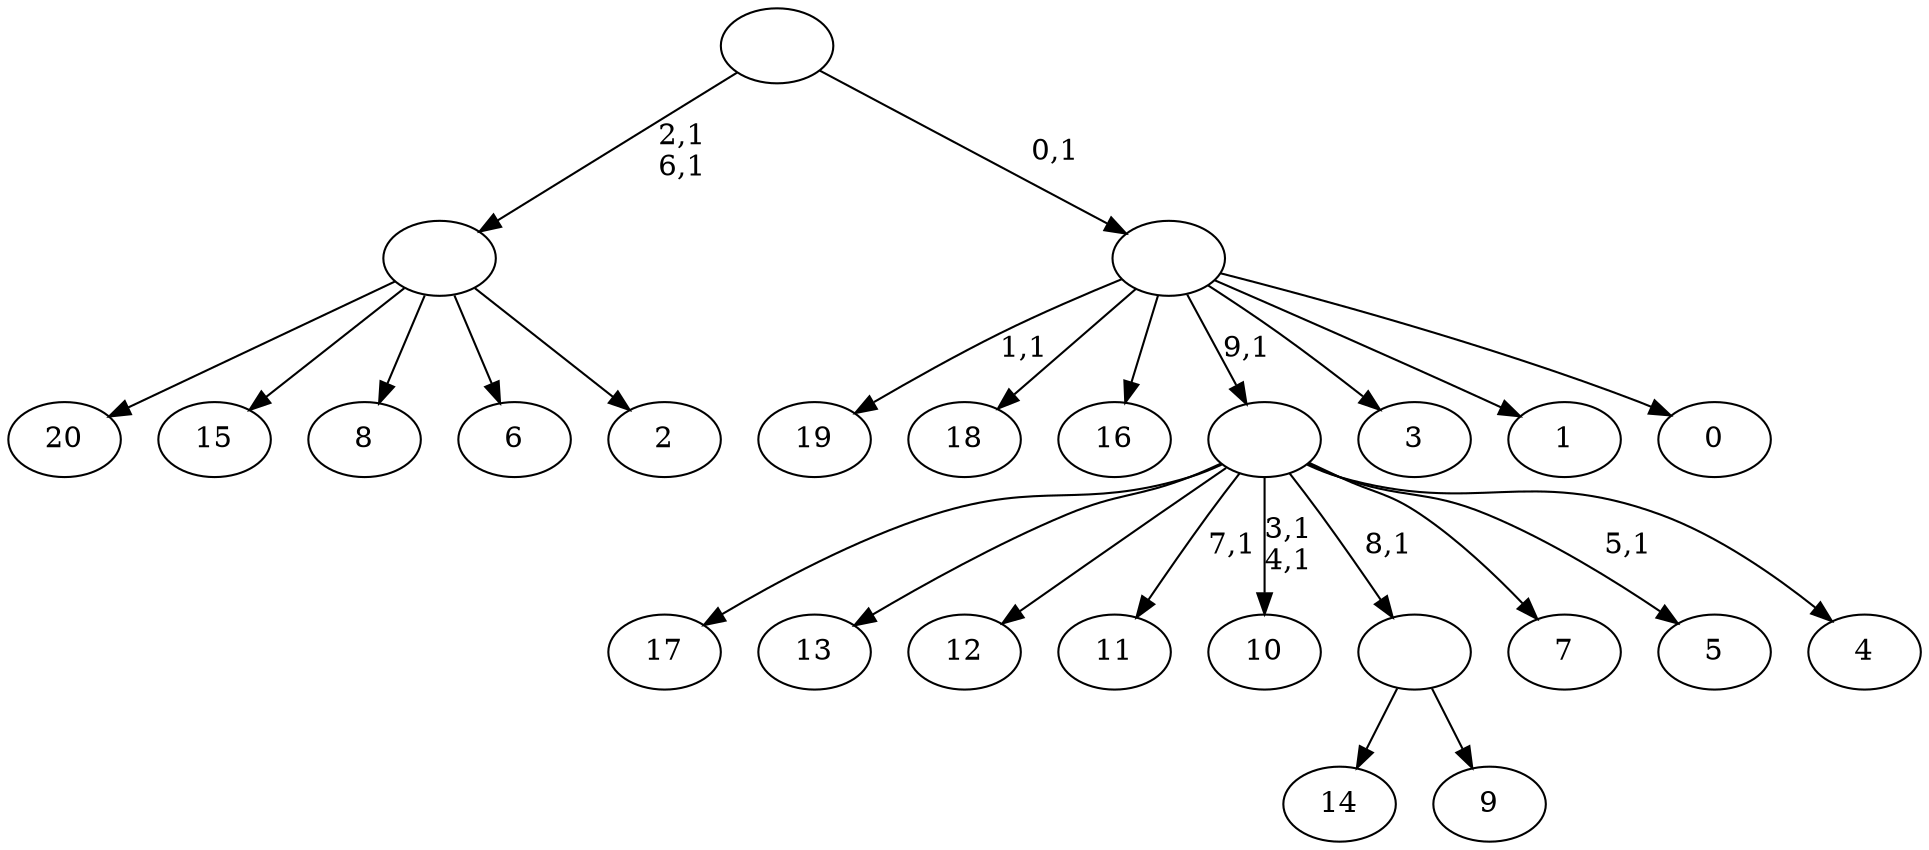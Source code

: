 digraph T {
	31 [label="20"]
	30 [label="19"]
	28 [label="18"]
	27 [label="17"]
	26 [label="16"]
	25 [label="15"]
	24 [label="14"]
	23 [label="13"]
	22 [label="12"]
	21 [label="11"]
	19 [label="10"]
	16 [label="9"]
	15 [label=""]
	14 [label="8"]
	13 [label="7"]
	12 [label="6"]
	11 [label="5"]
	9 [label="4"]
	8 [label=""]
	7 [label="3"]
	6 [label="2"]
	5 [label=""]
	3 [label="1"]
	2 [label="0"]
	1 [label=""]
	0 [label=""]
	15 -> 24 [label=""]
	15 -> 16 [label=""]
	8 -> 11 [label="5,1"]
	8 -> 19 [label="3,1\n4,1"]
	8 -> 21 [label="7,1"]
	8 -> 27 [label=""]
	8 -> 23 [label=""]
	8 -> 22 [label=""]
	8 -> 15 [label="8,1"]
	8 -> 13 [label=""]
	8 -> 9 [label=""]
	5 -> 31 [label=""]
	5 -> 25 [label=""]
	5 -> 14 [label=""]
	5 -> 12 [label=""]
	5 -> 6 [label=""]
	1 -> 30 [label="1,1"]
	1 -> 28 [label=""]
	1 -> 26 [label=""]
	1 -> 8 [label="9,1"]
	1 -> 7 [label=""]
	1 -> 3 [label=""]
	1 -> 2 [label=""]
	0 -> 5 [label="2,1\n6,1"]
	0 -> 1 [label="0,1"]
}
